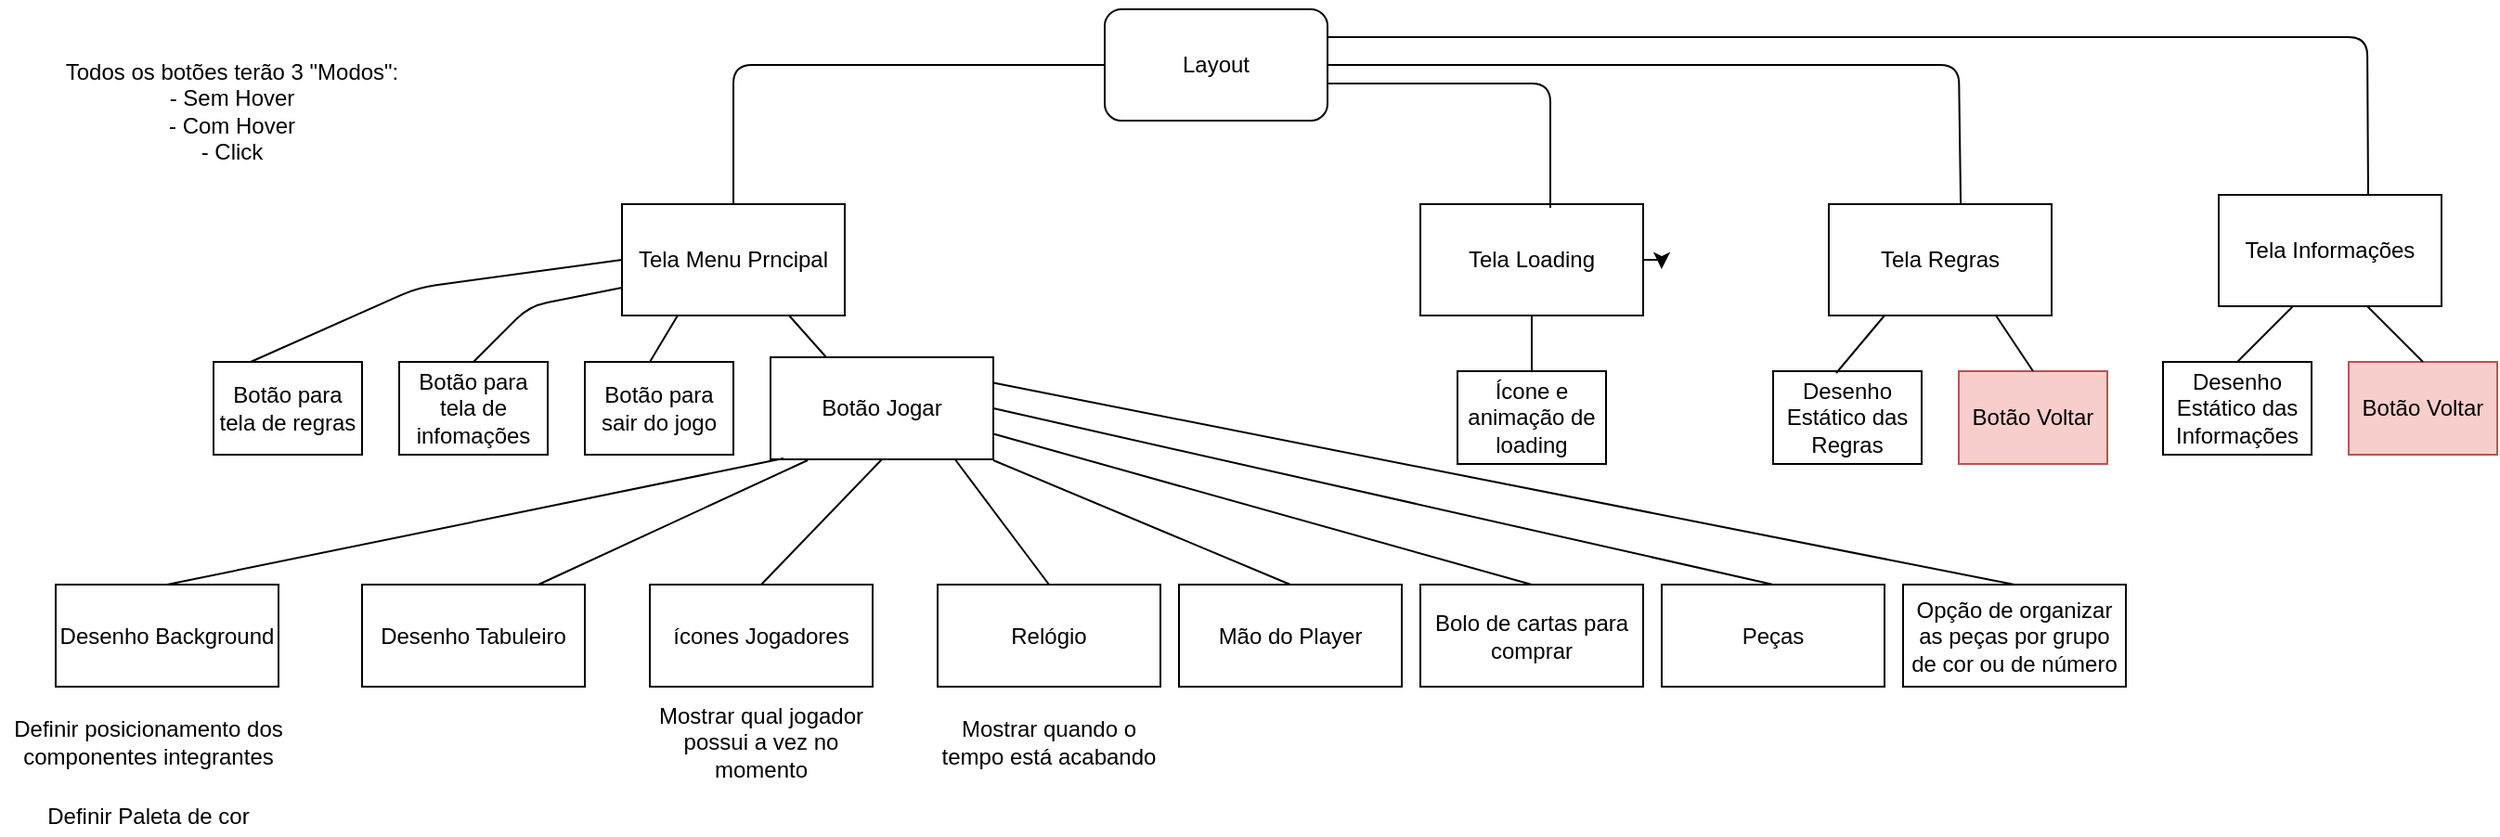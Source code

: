 <mxfile version="10.6.1" type="device"><diagram id="LL2Jm9bCJ6iH1BwQHbhC" name="Page-1"><mxGraphModel dx="1384" dy="765" grid="1" gridSize="10" guides="1" tooltips="1" connect="1" arrows="1" fold="1" page="1" pageScale="1" pageWidth="827" pageHeight="1169" math="0" shadow="0"><root><mxCell id="0"/><mxCell id="1" parent="0"/><mxCell id="oc5PWRHAvKlZDDpuAJo9-1" value="Layout&lt;br&gt;" style="rounded=1;whiteSpace=wrap;html=1;" vertex="1" parent="1"><mxGeometry x="755" y="115" width="120" height="60" as="geometry"/></mxCell><mxCell id="oc5PWRHAvKlZDDpuAJo9-2" value="Tela Menu Prncipal" style="rounded=0;whiteSpace=wrap;html=1;" vertex="1" parent="1"><mxGeometry x="495" y="220" width="120" height="60" as="geometry"/></mxCell><mxCell id="oc5PWRHAvKlZDDpuAJo9-3" value="Tela Loading" style="rounded=0;whiteSpace=wrap;html=1;" vertex="1" parent="1"><mxGeometry x="925" y="220" width="120" height="60" as="geometry"/></mxCell><mxCell id="oc5PWRHAvKlZDDpuAJo9-4" value="Tela Regras" style="rounded=0;whiteSpace=wrap;html=1;" vertex="1" parent="1"><mxGeometry x="1145" y="220" width="120" height="60" as="geometry"/></mxCell><mxCell id="oc5PWRHAvKlZDDpuAJo9-5" value="Tela Informações" style="rounded=0;whiteSpace=wrap;html=1;" vertex="1" parent="1"><mxGeometry x="1355" y="215" width="120" height="60" as="geometry"/></mxCell><mxCell id="oc5PWRHAvKlZDDpuAJo9-6" value="Desenho Estático das Informações&lt;br&gt;" style="rounded=0;whiteSpace=wrap;html=1;" vertex="1" parent="1"><mxGeometry x="1325" y="305" width="80" height="50" as="geometry"/></mxCell><mxCell id="oc5PWRHAvKlZDDpuAJo9-7" value="Botão Voltar&lt;br&gt;" style="rounded=0;whiteSpace=wrap;html=1;fillColor=#f8cecc;strokeColor=#b85450;" vertex="1" parent="1"><mxGeometry x="1425" y="305" width="80" height="50" as="geometry"/></mxCell><mxCell id="oc5PWRHAvKlZDDpuAJo9-8" value="Desenho Estático das Regras&lt;br&gt;" style="rounded=0;whiteSpace=wrap;html=1;" vertex="1" parent="1"><mxGeometry x="1115" y="310" width="80" height="50" as="geometry"/></mxCell><mxCell id="oc5PWRHAvKlZDDpuAJo9-9" value="Botão Voltar&lt;br&gt;" style="rounded=0;whiteSpace=wrap;html=1;fillColor=#f8cecc;strokeColor=#b85450;" vertex="1" parent="1"><mxGeometry x="1215" y="310" width="80" height="50" as="geometry"/></mxCell><mxCell id="oc5PWRHAvKlZDDpuAJo9-10" value="Ícone e animação de loading&lt;br&gt;" style="rounded=0;whiteSpace=wrap;html=1;" vertex="1" parent="1"><mxGeometry x="945" y="310" width="80" height="50" as="geometry"/></mxCell><mxCell id="oc5PWRHAvKlZDDpuAJo9-13" value="Botão para tela de regras&lt;br&gt;" style="rounded=0;whiteSpace=wrap;html=1;" vertex="1" parent="1"><mxGeometry x="275" y="305" width="80" height="50" as="geometry"/></mxCell><mxCell id="oc5PWRHAvKlZDDpuAJo9-14" value="Botão para tela de infomações&lt;br&gt;" style="rounded=0;whiteSpace=wrap;html=1;" vertex="1" parent="1"><mxGeometry x="375" y="305" width="80" height="50" as="geometry"/></mxCell><mxCell id="oc5PWRHAvKlZDDpuAJo9-15" value="Botão para sair do jogo&lt;br&gt;" style="rounded=0;whiteSpace=wrap;html=1;" vertex="1" parent="1"><mxGeometry x="475" y="305" width="80" height="50" as="geometry"/></mxCell><mxCell id="oc5PWRHAvKlZDDpuAJo9-16" value="Botão Jogar&lt;br&gt;" style="rounded=0;whiteSpace=wrap;html=1;" vertex="1" parent="1"><mxGeometry x="575" y="302.5" width="120" height="55" as="geometry"/></mxCell><mxCell id="oc5PWRHAvKlZDDpuAJo9-17" value="Desenho Tabuleiro&lt;br&gt;" style="rounded=0;whiteSpace=wrap;html=1;" vertex="1" parent="1"><mxGeometry x="355" y="425" width="120" height="55" as="geometry"/></mxCell><mxCell id="oc5PWRHAvKlZDDpuAJo9-18" value="ícones Jogadores&lt;br&gt;" style="rounded=0;whiteSpace=wrap;html=1;" vertex="1" parent="1"><mxGeometry x="510" y="425" width="120" height="55" as="geometry"/></mxCell><mxCell id="oc5PWRHAvKlZDDpuAJo9-19" value="Relógio&lt;br&gt;" style="rounded=0;whiteSpace=wrap;html=1;" vertex="1" parent="1"><mxGeometry x="665" y="425" width="120" height="55" as="geometry"/></mxCell><mxCell id="oc5PWRHAvKlZDDpuAJo9-20" value="Mão do Player&lt;br&gt;" style="rounded=0;whiteSpace=wrap;html=1;" vertex="1" parent="1"><mxGeometry x="795" y="425" width="120" height="55" as="geometry"/></mxCell><mxCell id="oc5PWRHAvKlZDDpuAJo9-21" value="Bolo de cartas para comprar&lt;br&gt;" style="rounded=0;whiteSpace=wrap;html=1;" vertex="1" parent="1"><mxGeometry x="925" y="425" width="120" height="55" as="geometry"/></mxCell><mxCell id="oc5PWRHAvKlZDDpuAJo9-22" value="Desenho Background&lt;br&gt;" style="rounded=0;whiteSpace=wrap;html=1;" vertex="1" parent="1"><mxGeometry x="190" y="425" width="120" height="55" as="geometry"/></mxCell><mxCell id="oc5PWRHAvKlZDDpuAJo9-23" value="Peças&lt;br&gt;" style="rounded=0;whiteSpace=wrap;html=1;" vertex="1" parent="1"><mxGeometry x="1055" y="425" width="120" height="55" as="geometry"/></mxCell><mxCell id="oc5PWRHAvKlZDDpuAJo9-25" value="" style="endArrow=none;html=1;" edge="1" parent="1" source="oc5PWRHAvKlZDDpuAJo9-2" target="oc5PWRHAvKlZDDpuAJo9-1"><mxGeometry width="50" height="50" relative="1" as="geometry"><mxPoint x="675" y="200" as="sourcePoint"/><mxPoint x="725" y="150" as="targetPoint"/><Array as="points"><mxPoint x="555" y="145"/></Array></mxGeometry></mxCell><mxCell id="oc5PWRHAvKlZDDpuAJo9-26" value="" style="endArrow=none;html=1;" edge="1" parent="1"><mxGeometry width="50" height="50" relative="1" as="geometry"><mxPoint x="995" y="222" as="sourcePoint"/><mxPoint x="875" y="155" as="targetPoint"/><Array as="points"><mxPoint x="995" y="155"/></Array></mxGeometry></mxCell><mxCell id="oc5PWRHAvKlZDDpuAJo9-27" value="" style="endArrow=none;html=1;exitX=0.592;exitY=0;exitDx=0;exitDy=0;exitPerimeter=0;entryX=1;entryY=0.5;entryDx=0;entryDy=0;" edge="1" parent="1" source="oc5PWRHAvKlZDDpuAJo9-4" target="oc5PWRHAvKlZDDpuAJo9-1"><mxGeometry width="50" height="50" relative="1" as="geometry"><mxPoint x="995" y="190" as="sourcePoint"/><mxPoint x="875" y="123" as="targetPoint"/><Array as="points"><mxPoint x="1215" y="145"/></Array></mxGeometry></mxCell><mxCell id="oc5PWRHAvKlZDDpuAJo9-28" value="" style="endArrow=none;html=1;exitX=0.592;exitY=0;exitDx=0;exitDy=0;exitPerimeter=0;entryX=1;entryY=0.25;entryDx=0;entryDy=0;" edge="1" parent="1" target="oc5PWRHAvKlZDDpuAJo9-1"><mxGeometry width="50" height="50" relative="1" as="geometry"><mxPoint x="1435.5" y="215" as="sourcePoint"/><mxPoint x="1094.5" y="140" as="targetPoint"/><Array as="points"><mxPoint x="1435" y="130"/></Array></mxGeometry></mxCell><mxCell id="oc5PWRHAvKlZDDpuAJo9-29" value="" style="endArrow=none;html=1;exitX=0.5;exitY=0;exitDx=0;exitDy=0;entryX=0.5;entryY=1;entryDx=0;entryDy=0;" edge="1" parent="1" source="oc5PWRHAvKlZDDpuAJo9-10" target="oc5PWRHAvKlZDDpuAJo9-3"><mxGeometry width="50" height="50" relative="1" as="geometry"><mxPoint x="960" y="327.5" as="sourcePoint"/><mxPoint x="1010" y="277.5" as="targetPoint"/></mxGeometry></mxCell><mxCell id="oc5PWRHAvKlZDDpuAJo9-30" value="" style="endArrow=none;html=1;exitX=0.425;exitY=0.02;exitDx=0;exitDy=0;entryX=0.25;entryY=1;entryDx=0;entryDy=0;exitPerimeter=0;" edge="1" parent="1" source="oc5PWRHAvKlZDDpuAJo9-8" target="oc5PWRHAvKlZDDpuAJo9-4"><mxGeometry width="50" height="50" relative="1" as="geometry"><mxPoint x="995" y="320" as="sourcePoint"/><mxPoint x="995" y="290" as="targetPoint"/></mxGeometry></mxCell><mxCell id="oc5PWRHAvKlZDDpuAJo9-31" style="edgeStyle=orthogonalEdgeStyle;rounded=0;orthogonalLoop=1;jettySize=auto;html=1;exitX=1;exitY=0.5;exitDx=0;exitDy=0;entryX=1.083;entryY=0.583;entryDx=0;entryDy=0;entryPerimeter=0;" edge="1" parent="1" source="oc5PWRHAvKlZDDpuAJo9-3" target="oc5PWRHAvKlZDDpuAJo9-3"><mxGeometry relative="1" as="geometry"/></mxCell><mxCell id="oc5PWRHAvKlZDDpuAJo9-32" value="" style="endArrow=none;html=1;exitX=0.5;exitY=0;exitDx=0;exitDy=0;entryX=0.75;entryY=1;entryDx=0;entryDy=0;" edge="1" parent="1" source="oc5PWRHAvKlZDDpuAJo9-9" target="oc5PWRHAvKlZDDpuAJo9-4"><mxGeometry width="50" height="50" relative="1" as="geometry"><mxPoint x="1229" y="311" as="sourcePoint"/><mxPoint x="1255" y="280" as="targetPoint"/></mxGeometry></mxCell><mxCell id="oc5PWRHAvKlZDDpuAJo9-36" value="" style="endArrow=none;html=1;exitX=0.5;exitY=0;exitDx=0;exitDy=0;" edge="1" parent="1" source="oc5PWRHAvKlZDDpuAJo9-6"><mxGeometry width="50" height="50" relative="1" as="geometry"><mxPoint x="1345" y="325" as="sourcePoint"/><mxPoint x="1395" y="275" as="targetPoint"/></mxGeometry></mxCell><mxCell id="oc5PWRHAvKlZDDpuAJo9-38" value="" style="endArrow=none;html=1;exitX=0.5;exitY=0;exitDx=0;exitDy=0;" edge="1" parent="1" source="oc5PWRHAvKlZDDpuAJo9-7"><mxGeometry width="50" height="50" relative="1" as="geometry"><mxPoint x="1465" y="315" as="sourcePoint"/><mxPoint x="1435" y="275" as="targetPoint"/><Array as="points"/></mxGeometry></mxCell><mxCell id="oc5PWRHAvKlZDDpuAJo9-39" value="" style="endArrow=none;html=1;entryX=0.25;entryY=1;entryDx=0;entryDy=0;" edge="1" parent="1" target="oc5PWRHAvKlZDDpuAJo9-2"><mxGeometry width="50" height="50" relative="1" as="geometry"><mxPoint x="510" y="305" as="sourcePoint"/><mxPoint x="540" y="285" as="targetPoint"/><Array as="points"/></mxGeometry></mxCell><mxCell id="oc5PWRHAvKlZDDpuAJo9-40" value="" style="endArrow=none;html=1;entryX=0.75;entryY=1;entryDx=0;entryDy=0;exitX=0.25;exitY=0;exitDx=0;exitDy=0;" edge="1" parent="1" source="oc5PWRHAvKlZDDpuAJo9-16" target="oc5PWRHAvKlZDDpuAJo9-2"><mxGeometry width="50" height="50" relative="1" as="geometry"><mxPoint x="585" y="330" as="sourcePoint"/><mxPoint x="635" y="280" as="targetPoint"/></mxGeometry></mxCell><mxCell id="oc5PWRHAvKlZDDpuAJo9-41" value="" style="endArrow=none;html=1;entryX=0;entryY=0.75;entryDx=0;entryDy=0;" edge="1" parent="1" target="oc5PWRHAvKlZDDpuAJo9-2"><mxGeometry width="50" height="50" relative="1" as="geometry"><mxPoint x="415" y="305" as="sourcePoint"/><mxPoint x="445" y="275" as="targetPoint"/><Array as="points"><mxPoint x="445" y="275"/></Array></mxGeometry></mxCell><mxCell id="oc5PWRHAvKlZDDpuAJo9-42" value="" style="endArrow=none;html=1;entryX=0;entryY=0.5;entryDx=0;entryDy=0;" edge="1" parent="1" target="oc5PWRHAvKlZDDpuAJo9-2"><mxGeometry width="50" height="50" relative="1" as="geometry"><mxPoint x="295" y="305" as="sourcePoint"/><mxPoint x="485" y="245" as="targetPoint"/><Array as="points"><mxPoint x="385" y="265"/></Array></mxGeometry></mxCell><mxCell id="oc5PWRHAvKlZDDpuAJo9-43" value="" style="endArrow=none;html=1;entryX=0.058;entryY=0.991;entryDx=0;entryDy=0;entryPerimeter=0;exitX=0.5;exitY=0;exitDx=0;exitDy=0;" edge="1" parent="1" source="oc5PWRHAvKlZDDpuAJo9-22" target="oc5PWRHAvKlZDDpuAJo9-16"><mxGeometry width="50" height="50" relative="1" as="geometry"><mxPoint x="330" y="425" as="sourcePoint"/><mxPoint x="380" y="375" as="targetPoint"/></mxGeometry></mxCell><mxCell id="oc5PWRHAvKlZDDpuAJo9-44" value="" style="endArrow=none;html=1;entryX=0.167;entryY=1.009;entryDx=0;entryDy=0;entryPerimeter=0;" edge="1" parent="1" target="oc5PWRHAvKlZDDpuAJo9-16"><mxGeometry width="50" height="50" relative="1" as="geometry"><mxPoint x="450" y="425" as="sourcePoint"/><mxPoint x="500" y="375" as="targetPoint"/></mxGeometry></mxCell><mxCell id="oc5PWRHAvKlZDDpuAJo9-45" value="" style="endArrow=none;html=1;entryX=0.5;entryY=1;entryDx=0;entryDy=0;exitX=0.5;exitY=0;exitDx=0;exitDy=0;" edge="1" parent="1" source="oc5PWRHAvKlZDDpuAJo9-18" target="oc5PWRHAvKlZDDpuAJo9-16"><mxGeometry width="50" height="50" relative="1" as="geometry"><mxPoint x="576" y="435" as="sourcePoint"/><mxPoint x="615" y="380" as="targetPoint"/></mxGeometry></mxCell><mxCell id="oc5PWRHAvKlZDDpuAJo9-46" value="" style="endArrow=none;html=1;exitX=0.5;exitY=0;exitDx=0;exitDy=0;entryX=0.825;entryY=0.991;entryDx=0;entryDy=0;entryPerimeter=0;" edge="1" parent="1" source="oc5PWRHAvKlZDDpuAJo9-19" target="oc5PWRHAvKlZDDpuAJo9-16"><mxGeometry width="50" height="50" relative="1" as="geometry"><mxPoint x="695" y="425" as="sourcePoint"/><mxPoint x="745" y="375" as="targetPoint"/></mxGeometry></mxCell><mxCell id="oc5PWRHAvKlZDDpuAJo9-47" value="" style="endArrow=none;html=1;entryX=1;entryY=1.009;entryDx=0;entryDy=0;exitX=0.5;exitY=0;exitDx=0;exitDy=0;entryPerimeter=0;" edge="1" parent="1" source="oc5PWRHAvKlZDDpuAJo9-20" target="oc5PWRHAvKlZDDpuAJo9-16"><mxGeometry width="50" height="50" relative="1" as="geometry"><mxPoint x="645" y="405" as="sourcePoint"/><mxPoint x="695" y="355" as="targetPoint"/></mxGeometry></mxCell><mxCell id="oc5PWRHAvKlZDDpuAJo9-48" value="" style="endArrow=none;html=1;entryX=1;entryY=0.75;entryDx=0;entryDy=0;exitX=0.5;exitY=0;exitDx=0;exitDy=0;" edge="1" parent="1" source="oc5PWRHAvKlZDDpuAJo9-21" target="oc5PWRHAvKlZDDpuAJo9-16"><mxGeometry width="50" height="50" relative="1" as="geometry"><mxPoint x="765" y="365" as="sourcePoint"/><mxPoint x="815" y="315" as="targetPoint"/></mxGeometry></mxCell><mxCell id="oc5PWRHAvKlZDDpuAJo9-49" value="" style="endArrow=none;html=1;entryX=1;entryY=0.5;entryDx=0;entryDy=0;exitX=0.5;exitY=0;exitDx=0;exitDy=0;" edge="1" parent="1" source="oc5PWRHAvKlZDDpuAJo9-23" target="oc5PWRHAvKlZDDpuAJo9-16"><mxGeometry width="50" height="50" relative="1" as="geometry"><mxPoint x="275" y="555" as="sourcePoint"/><mxPoint x="325" y="505" as="targetPoint"/></mxGeometry></mxCell><mxCell id="oc5PWRHAvKlZDDpuAJo9-60" value="&lt;span&gt;Definir posicionamento dos componentes integrantes&lt;/span&gt;" style="text;html=1;strokeColor=none;fillColor=none;align=center;verticalAlign=middle;whiteSpace=wrap;rounded=0;" vertex="1" parent="1"><mxGeometry x="160" y="490" width="160" height="40" as="geometry"/></mxCell><mxCell id="oc5PWRHAvKlZDDpuAJo9-61" value="Definir Paleta de cor" style="text;html=1;strokeColor=none;fillColor=none;align=center;verticalAlign=middle;whiteSpace=wrap;rounded=0;" vertex="1" parent="1"><mxGeometry x="180" y="540" width="120" height="20" as="geometry"/></mxCell><mxCell id="oc5PWRHAvKlZDDpuAJo9-62" value="Mostrar qual jogador possui a vez no momento" style="text;html=1;strokeColor=none;fillColor=none;align=center;verticalAlign=middle;whiteSpace=wrap;rounded=0;" vertex="1" parent="1"><mxGeometry x="510" y="500" width="120" height="20" as="geometry"/></mxCell><mxCell id="oc5PWRHAvKlZDDpuAJo9-63" value="Mostrar quando o tempo está acabando" style="text;html=1;strokeColor=none;fillColor=none;align=center;verticalAlign=middle;whiteSpace=wrap;rounded=0;" vertex="1" parent="1"><mxGeometry x="665" y="500" width="120" height="20" as="geometry"/></mxCell><mxCell id="oc5PWRHAvKlZDDpuAJo9-66" value="Opção de organizar as peças por grupo de cor ou de número&lt;br&gt;" style="rounded=0;whiteSpace=wrap;html=1;" vertex="1" parent="1"><mxGeometry x="1185" y="425" width="120" height="55" as="geometry"/></mxCell><mxCell id="oc5PWRHAvKlZDDpuAJo9-67" value="" style="endArrow=none;html=1;entryX=0.5;entryY=0;entryDx=0;entryDy=0;exitX=1;exitY=0.25;exitDx=0;exitDy=0;" edge="1" parent="1" source="oc5PWRHAvKlZDDpuAJo9-16" target="oc5PWRHAvKlZDDpuAJo9-66"><mxGeometry width="50" height="50" relative="1" as="geometry"><mxPoint x="160" y="630" as="sourcePoint"/><mxPoint x="210" y="580" as="targetPoint"/></mxGeometry></mxCell><mxCell id="oc5PWRHAvKlZDDpuAJo9-69" value="Todos os botões terão 3 &quot;Modos&quot;:&lt;br&gt;- Sem Hover&lt;br&gt;- Com Hover&lt;br&gt;- Click&lt;br&gt;" style="text;html=1;strokeColor=none;fillColor=none;align=center;verticalAlign=middle;whiteSpace=wrap;rounded=0;" vertex="1" parent="1"><mxGeometry x="160" y="110" width="250" height="120" as="geometry"/></mxCell></root></mxGraphModel></diagram></mxfile>